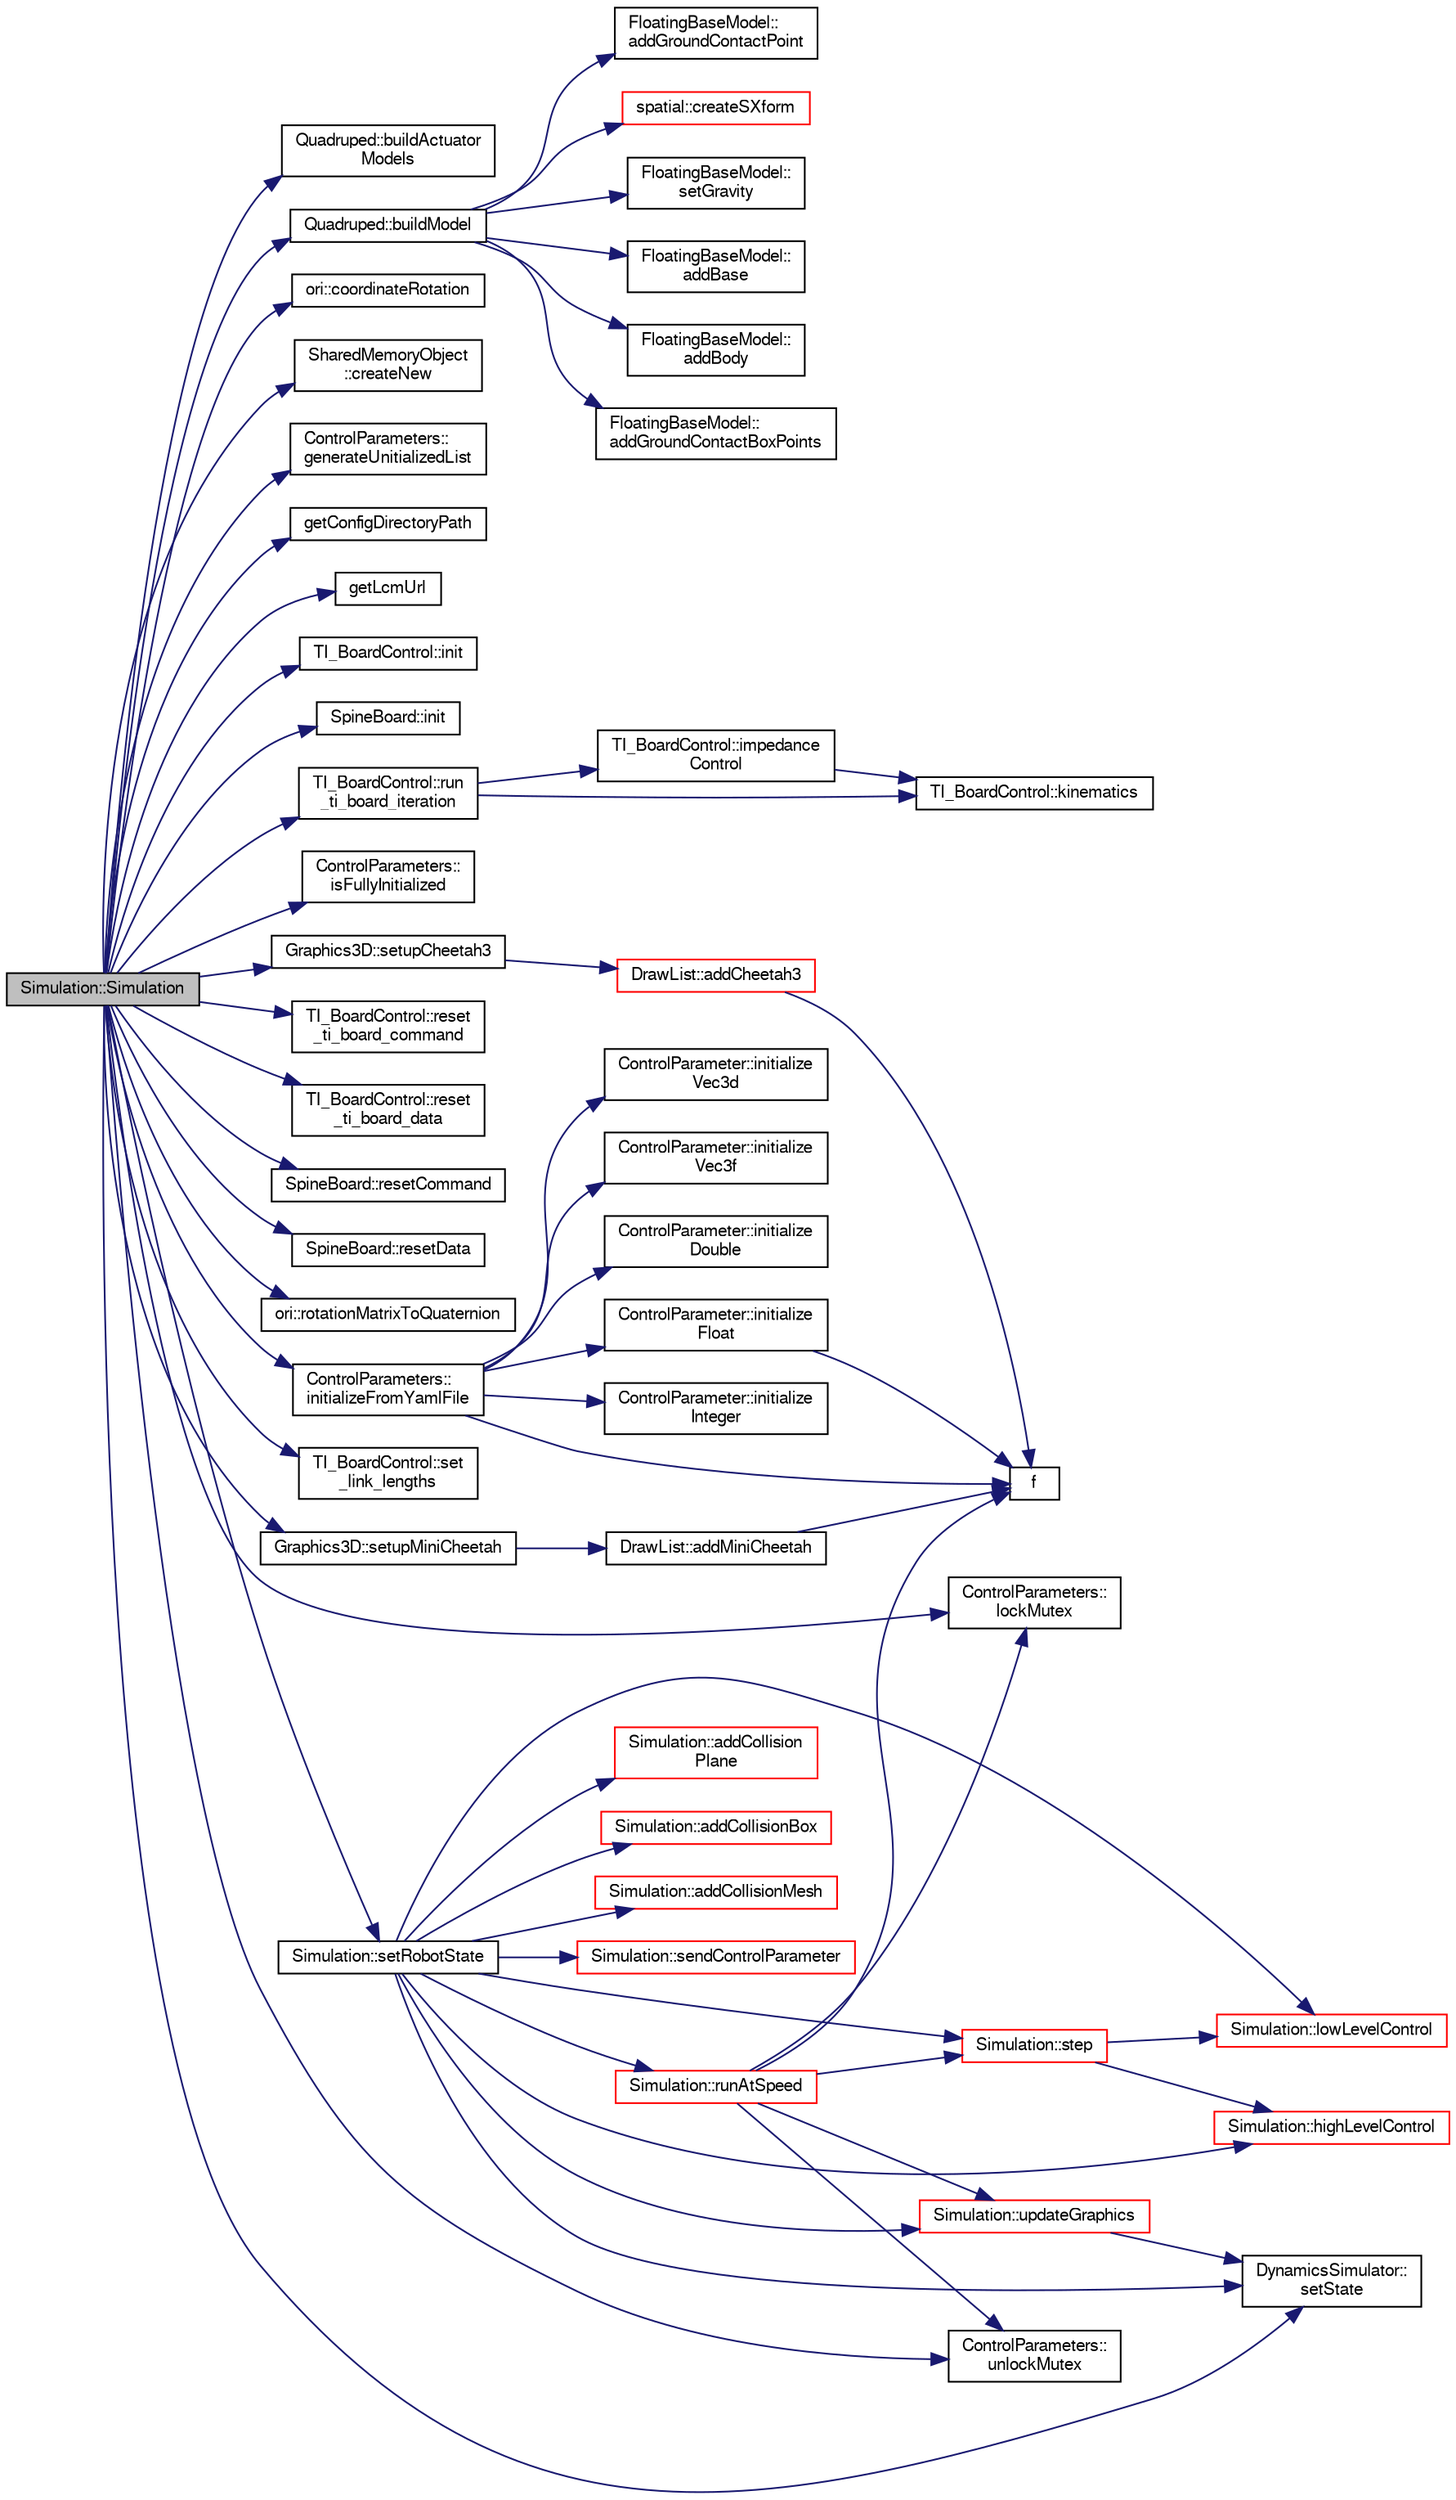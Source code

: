 digraph "Simulation::Simulation"
{
  edge [fontname="FreeSans",fontsize="10",labelfontname="FreeSans",labelfontsize="10"];
  node [fontname="FreeSans",fontsize="10",shape=record];
  rankdir="LR";
  Node1 [label="Simulation::Simulation",height=0.2,width=0.4,color="black", fillcolor="grey75", style="filled", fontcolor="black"];
  Node1 -> Node2 [color="midnightblue",fontsize="10",style="solid",fontname="FreeSans"];
  Node2 [label="Quadruped::buildActuator\lModels",height=0.2,width=0.4,color="black", fillcolor="white", style="filled",URL="$dc/d66/class_quadruped.html#a44aa07cf91c50c3d0e78821ccc620ccc"];
  Node1 -> Node3 [color="midnightblue",fontsize="10",style="solid",fontname="FreeSans"];
  Node3 [label="Quadruped::buildModel",height=0.2,width=0.4,color="black", fillcolor="white", style="filled",URL="$dc/d66/class_quadruped.html#ae3725898959888f0885981c43f127a07"];
  Node3 -> Node4 [color="midnightblue",fontsize="10",style="solid",fontname="FreeSans"];
  Node4 [label="FloatingBaseModel::\laddBase",height=0.2,width=0.4,color="black", fillcolor="white", style="filled",URL="$d6/db1/class_floating_base_model.html#ab3dfc6605561bee26b4f7a893e44c78d"];
  Node3 -> Node5 [color="midnightblue",fontsize="10",style="solid",fontname="FreeSans"];
  Node5 [label="FloatingBaseModel::\laddBody",height=0.2,width=0.4,color="black", fillcolor="white", style="filled",URL="$d6/db1/class_floating_base_model.html#adcff6806f39aedf95a3723fc10c6144e"];
  Node3 -> Node6 [color="midnightblue",fontsize="10",style="solid",fontname="FreeSans"];
  Node6 [label="FloatingBaseModel::\laddGroundContactBoxPoints",height=0.2,width=0.4,color="black", fillcolor="white", style="filled",URL="$d6/db1/class_floating_base_model.html#aff2cddc3077b282fe3504ecd28bc08cb"];
  Node3 -> Node7 [color="midnightblue",fontsize="10",style="solid",fontname="FreeSans"];
  Node7 [label="FloatingBaseModel::\laddGroundContactPoint",height=0.2,width=0.4,color="black", fillcolor="white", style="filled",URL="$d6/db1/class_floating_base_model.html#a3f2a319bbd26e5e7f91c7d3b980e28c4"];
  Node3 -> Node8 [color="midnightblue",fontsize="10",style="solid",fontname="FreeSans"];
  Node8 [label="spatial::createSXform",height=0.2,width=0.4,color="red", fillcolor="white", style="filled",URL="$de/d1a/namespacespatial.html#ae4a2145f3028087511b4f17c0152ec83"];
  Node3 -> Node9 [color="midnightblue",fontsize="10",style="solid",fontname="FreeSans"];
  Node9 [label="FloatingBaseModel::\lsetGravity",height=0.2,width=0.4,color="black", fillcolor="white", style="filled",URL="$d6/db1/class_floating_base_model.html#a32274ad578f7ad30bd79e786b62cdd62"];
  Node1 -> Node10 [color="midnightblue",fontsize="10",style="solid",fontname="FreeSans"];
  Node10 [label="ori::coordinateRotation",height=0.2,width=0.4,color="black", fillcolor="white", style="filled",URL="$da/d9b/namespaceori.html#a537b8d0769c03e4cd8ef2b9a9dc8a760"];
  Node1 -> Node11 [color="midnightblue",fontsize="10",style="solid",fontname="FreeSans"];
  Node11 [label="SharedMemoryObject\l::createNew",height=0.2,width=0.4,color="black", fillcolor="white", style="filled",URL="$d1/d8d/class_shared_memory_object.html#a6b21aa9ce01bcd55504953446dc2ab2b"];
  Node1 -> Node12 [color="midnightblue",fontsize="10",style="solid",fontname="FreeSans"];
  Node12 [label="ControlParameters::\lgenerateUnitializedList",height=0.2,width=0.4,color="black", fillcolor="white", style="filled",URL="$d8/d86/class_control_parameters.html#a6fc860c65c6484562dfc922cb5806410"];
  Node1 -> Node13 [color="midnightblue",fontsize="10",style="solid",fontname="FreeSans"];
  Node13 [label="getConfigDirectoryPath",height=0.2,width=0.4,color="black", fillcolor="white", style="filled",URL="$de/df0/utilities_8h.html#afe1bbec53e0ac370224c4aa5c3433b0e"];
  Node1 -> Node14 [color="midnightblue",fontsize="10",style="solid",fontname="FreeSans"];
  Node14 [label="getLcmUrl",height=0.2,width=0.4,color="black", fillcolor="white", style="filled",URL="$de/df0/utilities_8h.html#aa3945f023f4c554ec5670ac03ff82525"];
  Node1 -> Node15 [color="midnightblue",fontsize="10",style="solid",fontname="FreeSans"];
  Node15 [label="TI_BoardControl::init",height=0.2,width=0.4,color="black", fillcolor="white", style="filled",URL="$d4/d1a/class_t_i___board_control.html#a74d8da6940a7d241f14b14938fa896a1"];
  Node1 -> Node16 [color="midnightblue",fontsize="10",style="solid",fontname="FreeSans"];
  Node16 [label="SpineBoard::init",height=0.2,width=0.4,color="black", fillcolor="white", style="filled",URL="$d1/da3/class_spine_board.html#af87f98dae049bafb3f9629609fb611e5"];
  Node1 -> Node17 [color="midnightblue",fontsize="10",style="solid",fontname="FreeSans"];
  Node17 [label="ControlParameters::\linitializeFromYamlFile",height=0.2,width=0.4,color="black", fillcolor="white", style="filled",URL="$d8/d86/class_control_parameters.html#a18eb23794d712e6c56120e644883e4e0"];
  Node17 -> Node18 [color="midnightblue",fontsize="10",style="solid",fontname="FreeSans"];
  Node18 [label="f",height=0.2,width=0.4,color="black", fillcolor="white", style="filled",URL="$dc/dd7/test__casadi_8cpp.html#ae20d7fba59865a21504b65cdb44cbfe5"];
  Node17 -> Node19 [color="midnightblue",fontsize="10",style="solid",fontname="FreeSans"];
  Node19 [label="ControlParameter::initialize\lDouble",height=0.2,width=0.4,color="black", fillcolor="white", style="filled",URL="$da/d98/class_control_parameter.html#a13b0c1993d779ecd063a2177507f2704"];
  Node17 -> Node20 [color="midnightblue",fontsize="10",style="solid",fontname="FreeSans"];
  Node20 [label="ControlParameter::initialize\lFloat",height=0.2,width=0.4,color="black", fillcolor="white", style="filled",URL="$da/d98/class_control_parameter.html#a758ba2c0d184af0c0a19caee656b2af3"];
  Node20 -> Node18 [color="midnightblue",fontsize="10",style="solid",fontname="FreeSans"];
  Node17 -> Node21 [color="midnightblue",fontsize="10",style="solid",fontname="FreeSans"];
  Node21 [label="ControlParameter::initialize\lInteger",height=0.2,width=0.4,color="black", fillcolor="white", style="filled",URL="$da/d98/class_control_parameter.html#abc08f598172aee1e86f51edc67f3fdd8"];
  Node17 -> Node22 [color="midnightblue",fontsize="10",style="solid",fontname="FreeSans"];
  Node22 [label="ControlParameter::initialize\lVec3d",height=0.2,width=0.4,color="black", fillcolor="white", style="filled",URL="$da/d98/class_control_parameter.html#a09a2be4eb342febe00c60d9eaa735d4e"];
  Node17 -> Node23 [color="midnightblue",fontsize="10",style="solid",fontname="FreeSans"];
  Node23 [label="ControlParameter::initialize\lVec3f",height=0.2,width=0.4,color="black", fillcolor="white", style="filled",URL="$da/d98/class_control_parameter.html#adc8af6ad0dfb0c862cae6ec8ae8d4afd"];
  Node1 -> Node24 [color="midnightblue",fontsize="10",style="solid",fontname="FreeSans"];
  Node24 [label="ControlParameters::\lisFullyInitialized",height=0.2,width=0.4,color="black", fillcolor="white", style="filled",URL="$d8/d86/class_control_parameters.html#a12b144b3d659080b6e0bfd93569b566e"];
  Node1 -> Node25 [color="midnightblue",fontsize="10",style="solid",fontname="FreeSans"];
  Node25 [label="ControlParameters::\llockMutex",height=0.2,width=0.4,color="black", fillcolor="white", style="filled",URL="$d8/d86/class_control_parameters.html#a8f614fa95d472922d65efe48238a7afc"];
  Node1 -> Node26 [color="midnightblue",fontsize="10",style="solid",fontname="FreeSans"];
  Node26 [label="TI_BoardControl::reset\l_ti_board_command",height=0.2,width=0.4,color="black", fillcolor="white", style="filled",URL="$d4/d1a/class_t_i___board_control.html#a9c8430956bc19a3fa44d433c85d7ef09"];
  Node1 -> Node27 [color="midnightblue",fontsize="10",style="solid",fontname="FreeSans"];
  Node27 [label="TI_BoardControl::reset\l_ti_board_data",height=0.2,width=0.4,color="black", fillcolor="white", style="filled",URL="$d4/d1a/class_t_i___board_control.html#a3e42e3be8465ec6bd30fae50975a41f6"];
  Node1 -> Node28 [color="midnightblue",fontsize="10",style="solid",fontname="FreeSans"];
  Node28 [label="SpineBoard::resetCommand",height=0.2,width=0.4,color="black", fillcolor="white", style="filled",URL="$d1/da3/class_spine_board.html#a1bb279c9df7a772f4878fba9b508cfaa"];
  Node1 -> Node29 [color="midnightblue",fontsize="10",style="solid",fontname="FreeSans"];
  Node29 [label="SpineBoard::resetData",height=0.2,width=0.4,color="black", fillcolor="white", style="filled",URL="$d1/da3/class_spine_board.html#a99f95ce2c0ee9e9aef4c5f3343bc60d3"];
  Node1 -> Node30 [color="midnightblue",fontsize="10",style="solid",fontname="FreeSans"];
  Node30 [label="ori::rotationMatrixToQuaternion",height=0.2,width=0.4,color="black", fillcolor="white", style="filled",URL="$da/d9b/namespaceori.html#a73c3872af6870d856cedd662856fcaea"];
  Node1 -> Node31 [color="midnightblue",fontsize="10",style="solid",fontname="FreeSans"];
  Node31 [label="TI_BoardControl::run\l_ti_board_iteration",height=0.2,width=0.4,color="black", fillcolor="white", style="filled",URL="$d4/d1a/class_t_i___board_control.html#af9bf713f3d84030ef027664c9dbad07b"];
  Node31 -> Node32 [color="midnightblue",fontsize="10",style="solid",fontname="FreeSans"];
  Node32 [label="TI_BoardControl::impedance\lControl",height=0.2,width=0.4,color="black", fillcolor="white", style="filled",URL="$d4/d1a/class_t_i___board_control.html#ac277aa7ba325fc90dc9d503c30e9dc8d"];
  Node32 -> Node33 [color="midnightblue",fontsize="10",style="solid",fontname="FreeSans"];
  Node33 [label="TI_BoardControl::kinematics",height=0.2,width=0.4,color="black", fillcolor="white", style="filled",URL="$d4/d1a/class_t_i___board_control.html#a60c3ee3a5069e0007255cadc3df4f6f2"];
  Node31 -> Node33 [color="midnightblue",fontsize="10",style="solid",fontname="FreeSans"];
  Node1 -> Node34 [color="midnightblue",fontsize="10",style="solid",fontname="FreeSans"];
  Node34 [label="TI_BoardControl::set\l_link_lengths",height=0.2,width=0.4,color="black", fillcolor="white", style="filled",URL="$d4/d1a/class_t_i___board_control.html#a71d83e45bced344c5c8dc8df039cfc50"];
  Node1 -> Node35 [color="midnightblue",fontsize="10",style="solid",fontname="FreeSans"];
  Node35 [label="Simulation::setRobotState",height=0.2,width=0.4,color="black", fillcolor="white", style="filled",URL="$dd/d14/class_simulation.html#a8a3a6fa9691b58d5dc614d98b8e4fefb"];
  Node35 -> Node36 [color="midnightblue",fontsize="10",style="solid",fontname="FreeSans"];
  Node36 [label="DynamicsSimulator::\lsetState",height=0.2,width=0.4,color="black", fillcolor="white", style="filled",URL="$d7/d9c/class_dynamics_simulator.html#a1b185d90d2b15840ca57f8e2adcf84fb"];
  Node35 -> Node37 [color="midnightblue",fontsize="10",style="solid",fontname="FreeSans"];
  Node37 [label="Simulation::step",height=0.2,width=0.4,color="red", fillcolor="white", style="filled",URL="$dd/d14/class_simulation.html#a5474b99a1471e382b2e6a87adff814dc"];
  Node37 -> Node38 [color="midnightblue",fontsize="10",style="solid",fontname="FreeSans"];
  Node38 [label="Simulation::lowLevelControl",height=0.2,width=0.4,color="red", fillcolor="white", style="filled",URL="$dd/d14/class_simulation.html#acfb66e9a45bf3c99747d271418f34bfe"];
  Node37 -> Node39 [color="midnightblue",fontsize="10",style="solid",fontname="FreeSans"];
  Node39 [label="Simulation::highLevelControl",height=0.2,width=0.4,color="red", fillcolor="white", style="filled",URL="$dd/d14/class_simulation.html#a04559087d745de92a850e2c490d4981d"];
  Node35 -> Node40 [color="midnightblue",fontsize="10",style="solid",fontname="FreeSans"];
  Node40 [label="Simulation::addCollision\lPlane",height=0.2,width=0.4,color="red", fillcolor="white", style="filled",URL="$dd/d14/class_simulation.html#a20c4e8286bb7880f186e0aa3fe5f103e"];
  Node35 -> Node41 [color="midnightblue",fontsize="10",style="solid",fontname="FreeSans"];
  Node41 [label="Simulation::addCollisionBox",height=0.2,width=0.4,color="red", fillcolor="white", style="filled",URL="$dd/d14/class_simulation.html#a33e67c5154f5fdbab0d49f23777f4313"];
  Node35 -> Node42 [color="midnightblue",fontsize="10",style="solid",fontname="FreeSans"];
  Node42 [label="Simulation::addCollisionMesh",height=0.2,width=0.4,color="red", fillcolor="white", style="filled",URL="$dd/d14/class_simulation.html#afae53444e828ca1ce1a8b20d2f9fecc6"];
  Node35 -> Node38 [color="midnightblue",fontsize="10",style="solid",fontname="FreeSans"];
  Node35 -> Node39 [color="midnightblue",fontsize="10",style="solid",fontname="FreeSans"];
  Node35 -> Node43 [color="midnightblue",fontsize="10",style="solid",fontname="FreeSans"];
  Node43 [label="Simulation::updateGraphics",height=0.2,width=0.4,color="red", fillcolor="white", style="filled",URL="$dd/d14/class_simulation.html#a6186855f477a8b0add3cf41d5e5a6001"];
  Node43 -> Node36 [color="midnightblue",fontsize="10",style="solid",fontname="FreeSans"];
  Node35 -> Node44 [color="midnightblue",fontsize="10",style="solid",fontname="FreeSans"];
  Node44 [label="Simulation::runAtSpeed",height=0.2,width=0.4,color="red", fillcolor="white", style="filled",URL="$dd/d14/class_simulation.html#a34b590ee1fed73b2b6aaf3d2bcf3da0c"];
  Node44 -> Node18 [color="midnightblue",fontsize="10",style="solid",fontname="FreeSans"];
  Node44 -> Node25 [color="midnightblue",fontsize="10",style="solid",fontname="FreeSans"];
  Node44 -> Node37 [color="midnightblue",fontsize="10",style="solid",fontname="FreeSans"];
  Node44 -> Node45 [color="midnightblue",fontsize="10",style="solid",fontname="FreeSans"];
  Node45 [label="ControlParameters::\lunlockMutex",height=0.2,width=0.4,color="black", fillcolor="white", style="filled",URL="$d8/d86/class_control_parameters.html#af025ae2e93e63f23e77802189bfbc0af"];
  Node44 -> Node43 [color="midnightblue",fontsize="10",style="solid",fontname="FreeSans"];
  Node35 -> Node46 [color="midnightblue",fontsize="10",style="solid",fontname="FreeSans"];
  Node46 [label="Simulation::sendControlParameter",height=0.2,width=0.4,color="red", fillcolor="white", style="filled",URL="$dd/d14/class_simulation.html#a31364f2daa9daedef347aaff4001796c"];
  Node1 -> Node36 [color="midnightblue",fontsize="10",style="solid",fontname="FreeSans"];
  Node1 -> Node47 [color="midnightblue",fontsize="10",style="solid",fontname="FreeSans"];
  Node47 [label="Graphics3D::setupCheetah3",height=0.2,width=0.4,color="black", fillcolor="white", style="filled",URL="$de/d6f/class_graphics3_d.html#a2ded7e2e203f7d660f4120e0b9e3ed61"];
  Node47 -> Node48 [color="midnightblue",fontsize="10",style="solid",fontname="FreeSans"];
  Node48 [label="DrawList::addCheetah3",height=0.2,width=0.4,color="red", fillcolor="white", style="filled",URL="$d1/d03/class_draw_list.html#a1b2d94c539ac6c6e1f4ec3fb859888c9"];
  Node48 -> Node18 [color="midnightblue",fontsize="10",style="solid",fontname="FreeSans"];
  Node1 -> Node49 [color="midnightblue",fontsize="10",style="solid",fontname="FreeSans"];
  Node49 [label="Graphics3D::setupMiniCheetah",height=0.2,width=0.4,color="black", fillcolor="white", style="filled",URL="$de/d6f/class_graphics3_d.html#a49c53912e2868ee7d93cb0a3ed6d0f4b"];
  Node49 -> Node50 [color="midnightblue",fontsize="10",style="solid",fontname="FreeSans"];
  Node50 [label="DrawList::addMiniCheetah",height=0.2,width=0.4,color="black", fillcolor="white", style="filled",URL="$d1/d03/class_draw_list.html#a89c4a0327553343171fe6d948679f78c"];
  Node50 -> Node18 [color="midnightblue",fontsize="10",style="solid",fontname="FreeSans"];
  Node1 -> Node45 [color="midnightblue",fontsize="10",style="solid",fontname="FreeSans"];
}
